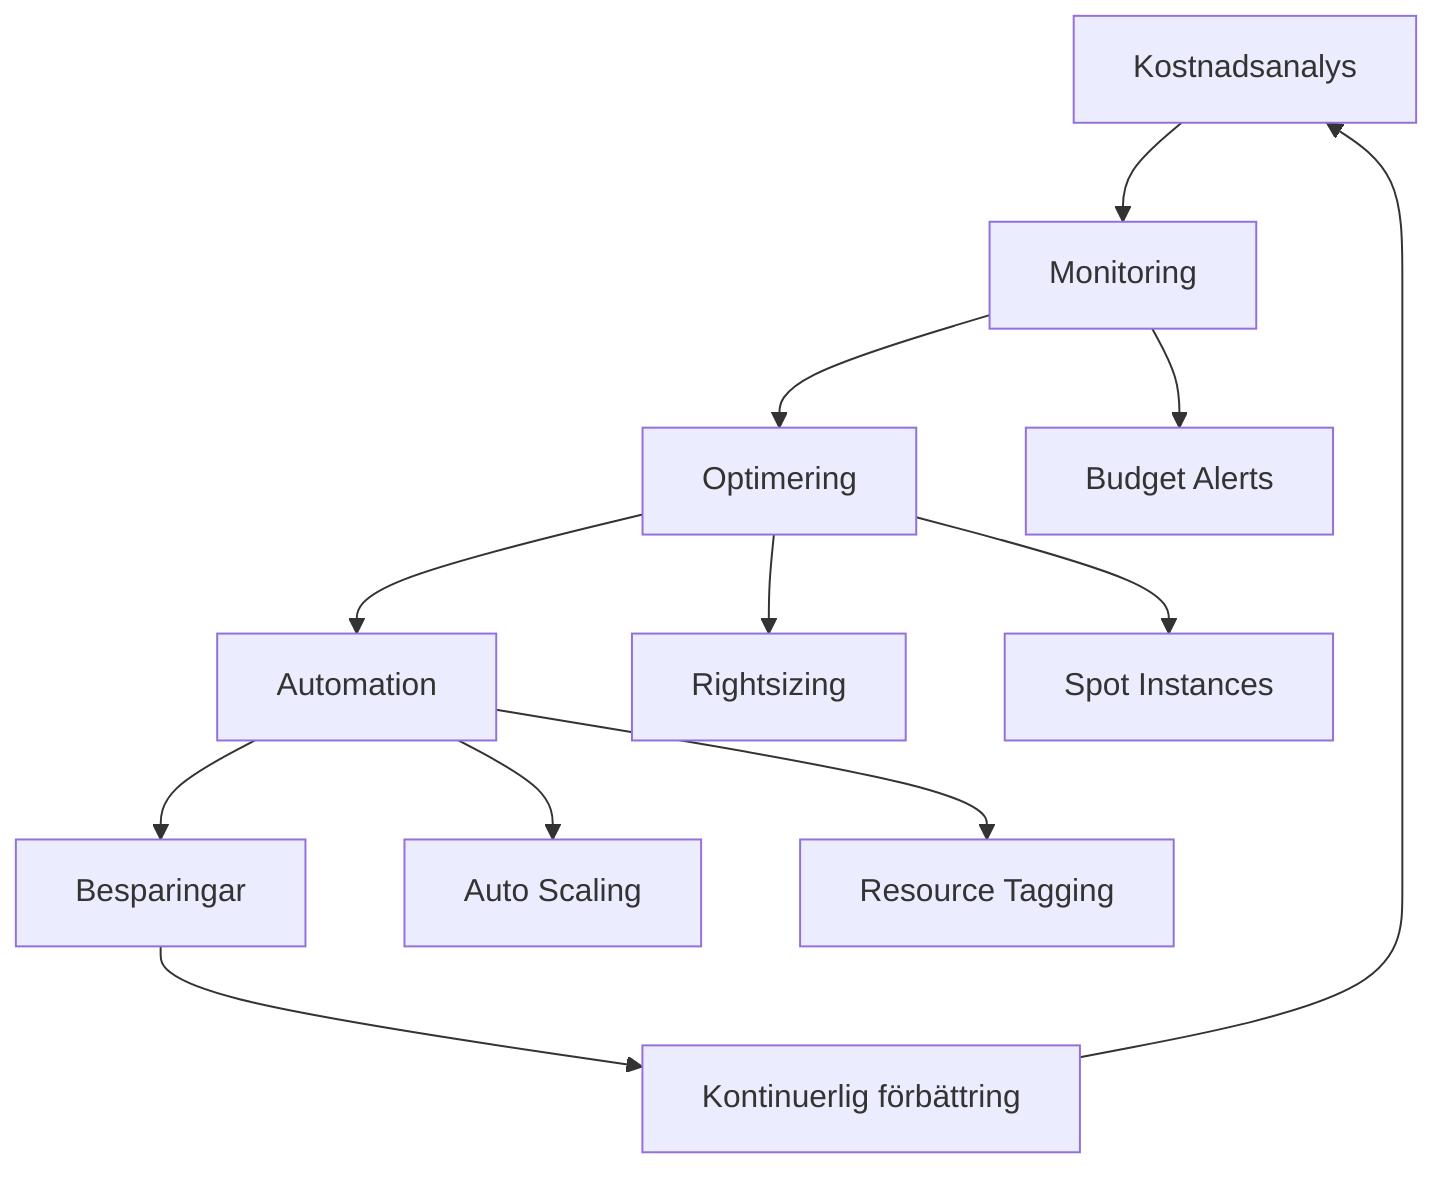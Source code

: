 graph TD
    A[Kostnadsanalys]:::kv-primary --> B[Monitoring]:::kv-highlight
    B --> C[Optimering]:::kv-accent
    C --> D[Automation]:::kv-accent
    D --> E[Besparingar]:::kv-primary
    E --> F[Kontinuerlig förbättring]:::kv-highlight
    F --> A

    B --> G[Budget Alerts]:::kv-muted
    C --> H[Rightsizing]:::kv-pattern
    C --> I[Spot Instances]:::kv-muted
    D --> J[Auto Scaling]:::kv-highlight
    D --> K[Resource Tagging]:::kv-muted